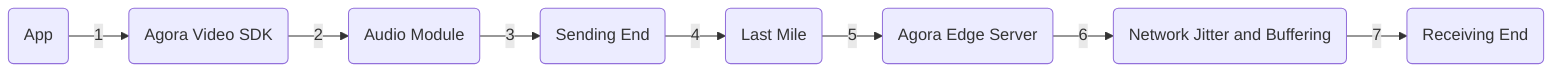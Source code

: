 graph LR
    App(App) -->|1| AVSDK(Agora Video SDK)
    AVSDK -->|2| AudioM(Audio Module)
    AudioM -->|3| SendingE(Sending End)
    SendingE -->|4| LastM(Last Mile)
    LastM -->|5| AgoraES(Agora Edge Server)
    AgoraES -->|6| NetworkJB(Network Jitter and Buffering)
    NetworkJB -->|7| ReceivingE(Receiving End)